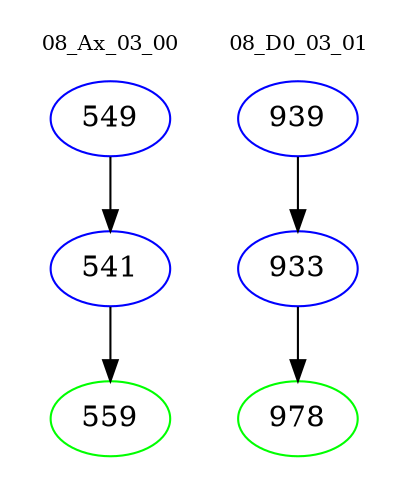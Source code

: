 digraph{
subgraph cluster_0 {
color = white
label = "08_Ax_03_00";
fontsize=10;
T0_549 [label="549", color="blue"]
T0_549 -> T0_541 [color="black"]
T0_541 [label="541", color="blue"]
T0_541 -> T0_559 [color="black"]
T0_559 [label="559", color="green"]
}
subgraph cluster_1 {
color = white
label = "08_D0_03_01";
fontsize=10;
T1_939 [label="939", color="blue"]
T1_939 -> T1_933 [color="black"]
T1_933 [label="933", color="blue"]
T1_933 -> T1_978 [color="black"]
T1_978 [label="978", color="green"]
}
}
